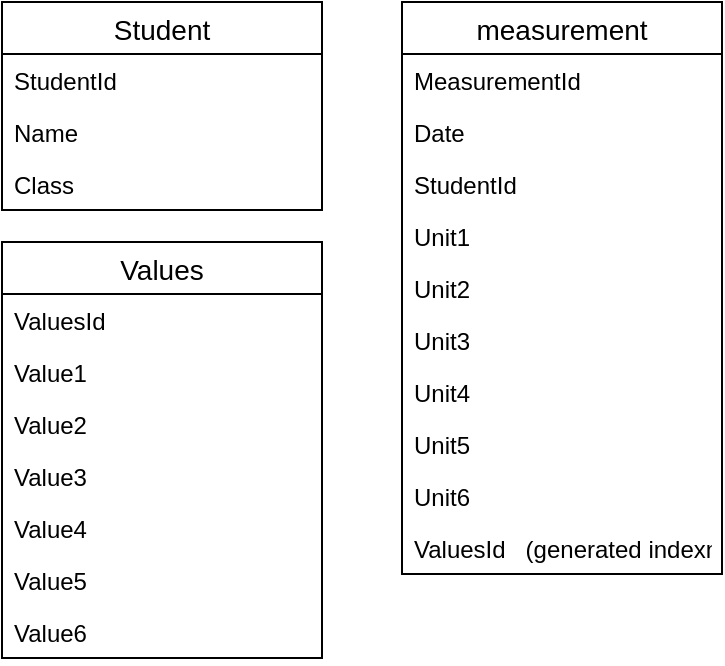 <mxfile version="13.1.0" type="github">
  <diagram id="VC4QzIXx6X0Lb_-DO0Jd" name="Page-1">
    <mxGraphModel dx="500" dy="459" grid="1" gridSize="10" guides="1" tooltips="1" connect="1" arrows="1" fold="1" page="1" pageScale="1" pageWidth="850" pageHeight="1100" math="0" shadow="0">
      <root>
        <mxCell id="0" />
        <mxCell id="1" parent="0" />
        <mxCell id="XOJ9bBAnDQ1rqHRoyf33-1" value="Student" style="swimlane;fontStyle=0;childLayout=stackLayout;horizontal=1;startSize=26;horizontalStack=0;resizeParent=1;resizeParentMax=0;resizeLast=0;collapsible=1;marginBottom=0;align=center;fontSize=14;" parent="1" vertex="1">
          <mxGeometry x="40" y="170" width="160" height="104" as="geometry" />
        </mxCell>
        <mxCell id="XOJ9bBAnDQ1rqHRoyf33-2" value="StudentId" style="text;strokeColor=none;fillColor=none;spacingLeft=4;spacingRight=4;overflow=hidden;rotatable=0;points=[[0,0.5],[1,0.5]];portConstraint=eastwest;fontSize=12;" parent="XOJ9bBAnDQ1rqHRoyf33-1" vertex="1">
          <mxGeometry y="26" width="160" height="26" as="geometry" />
        </mxCell>
        <mxCell id="XOJ9bBAnDQ1rqHRoyf33-3" value="Name" style="text;strokeColor=none;fillColor=none;spacingLeft=4;spacingRight=4;overflow=hidden;rotatable=0;points=[[0,0.5],[1,0.5]];portConstraint=eastwest;fontSize=12;" parent="XOJ9bBAnDQ1rqHRoyf33-1" vertex="1">
          <mxGeometry y="52" width="160" height="26" as="geometry" />
        </mxCell>
        <mxCell id="XOJ9bBAnDQ1rqHRoyf33-4" value="Class" style="text;strokeColor=none;fillColor=none;spacingLeft=4;spacingRight=4;overflow=hidden;rotatable=0;points=[[0,0.5],[1,0.5]];portConstraint=eastwest;fontSize=12;" parent="XOJ9bBAnDQ1rqHRoyf33-1" vertex="1">
          <mxGeometry y="78" width="160" height="26" as="geometry" />
        </mxCell>
        <mxCell id="XOJ9bBAnDQ1rqHRoyf33-9" value="measurement" style="swimlane;fontStyle=0;childLayout=stackLayout;horizontal=1;startSize=26;horizontalStack=0;resizeParent=1;resizeParentMax=0;resizeLast=0;collapsible=1;marginBottom=0;align=center;fontSize=14;" parent="1" vertex="1">
          <mxGeometry x="240" y="170" width="160" height="286" as="geometry" />
        </mxCell>
        <mxCell id="XOJ9bBAnDQ1rqHRoyf33-10" value="MeasurementId" style="text;strokeColor=none;fillColor=none;spacingLeft=4;spacingRight=4;overflow=hidden;rotatable=0;points=[[0,0.5],[1,0.5]];portConstraint=eastwest;fontSize=12;" parent="XOJ9bBAnDQ1rqHRoyf33-9" vertex="1">
          <mxGeometry y="26" width="160" height="26" as="geometry" />
        </mxCell>
        <mxCell id="XOJ9bBAnDQ1rqHRoyf33-11" value="Date" style="text;strokeColor=none;fillColor=none;spacingLeft=4;spacingRight=4;overflow=hidden;rotatable=0;points=[[0,0.5],[1,0.5]];portConstraint=eastwest;fontSize=12;" parent="XOJ9bBAnDQ1rqHRoyf33-9" vertex="1">
          <mxGeometry y="52" width="160" height="26" as="geometry" />
        </mxCell>
        <mxCell id="VBYAgDN3qcNhv2U0baPK-1" value="StudentId" style="text;strokeColor=none;fillColor=none;spacingLeft=4;spacingRight=4;overflow=hidden;rotatable=0;points=[[0,0.5],[1,0.5]];portConstraint=eastwest;fontSize=12;" vertex="1" parent="XOJ9bBAnDQ1rqHRoyf33-9">
          <mxGeometry y="78" width="160" height="26" as="geometry" />
        </mxCell>
        <mxCell id="VBYAgDN3qcNhv2U0baPK-6" value="Unit1" style="text;strokeColor=none;fillColor=none;spacingLeft=4;spacingRight=4;overflow=hidden;rotatable=0;points=[[0,0.5],[1,0.5]];portConstraint=eastwest;fontSize=12;" vertex="1" parent="XOJ9bBAnDQ1rqHRoyf33-9">
          <mxGeometry y="104" width="160" height="26" as="geometry" />
        </mxCell>
        <mxCell id="VBYAgDN3qcNhv2U0baPK-4" value="Unit2" style="text;strokeColor=none;fillColor=none;spacingLeft=4;spacingRight=4;overflow=hidden;rotatable=0;points=[[0,0.5],[1,0.5]];portConstraint=eastwest;fontSize=12;" vertex="1" parent="XOJ9bBAnDQ1rqHRoyf33-9">
          <mxGeometry y="130" width="160" height="26" as="geometry" />
        </mxCell>
        <mxCell id="XOJ9bBAnDQ1rqHRoyf33-15" value="Unit3" style="text;strokeColor=none;fillColor=none;spacingLeft=4;spacingRight=4;overflow=hidden;rotatable=0;points=[[0,0.5],[1,0.5]];portConstraint=eastwest;fontSize=12;" parent="XOJ9bBAnDQ1rqHRoyf33-9" vertex="1">
          <mxGeometry y="156" width="160" height="26" as="geometry" />
        </mxCell>
        <mxCell id="VBYAgDN3qcNhv2U0baPK-5" value="Unit4" style="text;strokeColor=none;fillColor=none;spacingLeft=4;spacingRight=4;overflow=hidden;rotatable=0;points=[[0,0.5],[1,0.5]];portConstraint=eastwest;fontSize=12;" vertex="1" parent="XOJ9bBAnDQ1rqHRoyf33-9">
          <mxGeometry y="182" width="160" height="26" as="geometry" />
        </mxCell>
        <mxCell id="VBYAgDN3qcNhv2U0baPK-17" value="Unit5" style="text;strokeColor=none;fillColor=none;spacingLeft=4;spacingRight=4;overflow=hidden;rotatable=0;points=[[0,0.5],[1,0.5]];portConstraint=eastwest;fontSize=12;" vertex="1" parent="XOJ9bBAnDQ1rqHRoyf33-9">
          <mxGeometry y="208" width="160" height="26" as="geometry" />
        </mxCell>
        <mxCell id="VBYAgDN3qcNhv2U0baPK-7" value="Unit6" style="text;strokeColor=none;fillColor=none;spacingLeft=4;spacingRight=4;overflow=hidden;rotatable=0;points=[[0,0.5],[1,0.5]];portConstraint=eastwest;fontSize=12;" vertex="1" parent="XOJ9bBAnDQ1rqHRoyf33-9">
          <mxGeometry y="234" width="160" height="26" as="geometry" />
        </mxCell>
        <mxCell id="XOJ9bBAnDQ1rqHRoyf33-12" value="ValuesId   (generated indexnr)" style="text;strokeColor=none;fillColor=none;spacingLeft=4;spacingRight=4;overflow=hidden;rotatable=0;points=[[0,0.5],[1,0.5]];portConstraint=eastwest;fontSize=12;" parent="XOJ9bBAnDQ1rqHRoyf33-9" vertex="1">
          <mxGeometry y="260" width="160" height="26" as="geometry" />
        </mxCell>
        <mxCell id="VBYAgDN3qcNhv2U0baPK-8" value="Values" style="swimlane;fontStyle=0;childLayout=stackLayout;horizontal=1;startSize=26;horizontalStack=0;resizeParent=1;resizeParentMax=0;resizeLast=0;collapsible=1;marginBottom=0;align=center;fontSize=14;" vertex="1" parent="1">
          <mxGeometry x="40" y="290" width="160" height="208" as="geometry" />
        </mxCell>
        <mxCell id="VBYAgDN3qcNhv2U0baPK-9" value="ValuesId" style="text;strokeColor=none;fillColor=none;spacingLeft=4;spacingRight=4;overflow=hidden;rotatable=0;points=[[0,0.5],[1,0.5]];portConstraint=eastwest;fontSize=12;" vertex="1" parent="VBYAgDN3qcNhv2U0baPK-8">
          <mxGeometry y="26" width="160" height="26" as="geometry" />
        </mxCell>
        <mxCell id="VBYAgDN3qcNhv2U0baPK-16" value="Value1" style="text;strokeColor=none;fillColor=none;spacingLeft=4;spacingRight=4;overflow=hidden;rotatable=0;points=[[0,0.5],[1,0.5]];portConstraint=eastwest;fontSize=12;" vertex="1" parent="VBYAgDN3qcNhv2U0baPK-8">
          <mxGeometry y="52" width="160" height="26" as="geometry" />
        </mxCell>
        <mxCell id="VBYAgDN3qcNhv2U0baPK-15" value="Value2" style="text;strokeColor=none;fillColor=none;spacingLeft=4;spacingRight=4;overflow=hidden;rotatable=0;points=[[0,0.5],[1,0.5]];portConstraint=eastwest;fontSize=12;" vertex="1" parent="VBYAgDN3qcNhv2U0baPK-8">
          <mxGeometry y="78" width="160" height="26" as="geometry" />
        </mxCell>
        <mxCell id="VBYAgDN3qcNhv2U0baPK-13" value="Value3" style="text;strokeColor=none;fillColor=none;spacingLeft=4;spacingRight=4;overflow=hidden;rotatable=0;points=[[0,0.5],[1,0.5]];portConstraint=eastwest;fontSize=12;" vertex="1" parent="VBYAgDN3qcNhv2U0baPK-8">
          <mxGeometry y="104" width="160" height="26" as="geometry" />
        </mxCell>
        <mxCell id="VBYAgDN3qcNhv2U0baPK-10" value="Value4" style="text;strokeColor=none;fillColor=none;spacingLeft=4;spacingRight=4;overflow=hidden;rotatable=0;points=[[0,0.5],[1,0.5]];portConstraint=eastwest;fontSize=12;" vertex="1" parent="VBYAgDN3qcNhv2U0baPK-8">
          <mxGeometry y="130" width="160" height="26" as="geometry" />
        </mxCell>
        <mxCell id="VBYAgDN3qcNhv2U0baPK-14" value="Value5" style="text;strokeColor=none;fillColor=none;spacingLeft=4;spacingRight=4;overflow=hidden;rotatable=0;points=[[0,0.5],[1,0.5]];portConstraint=eastwest;fontSize=12;" vertex="1" parent="VBYAgDN3qcNhv2U0baPK-8">
          <mxGeometry y="156" width="160" height="26" as="geometry" />
        </mxCell>
        <mxCell id="VBYAgDN3qcNhv2U0baPK-11" value="Value6&#xa;" style="text;strokeColor=none;fillColor=none;spacingLeft=4;spacingRight=4;overflow=hidden;rotatable=0;points=[[0,0.5],[1,0.5]];portConstraint=eastwest;fontSize=12;" vertex="1" parent="VBYAgDN3qcNhv2U0baPK-8">
          <mxGeometry y="182" width="160" height="26" as="geometry" />
        </mxCell>
      </root>
    </mxGraphModel>
  </diagram>
</mxfile>
